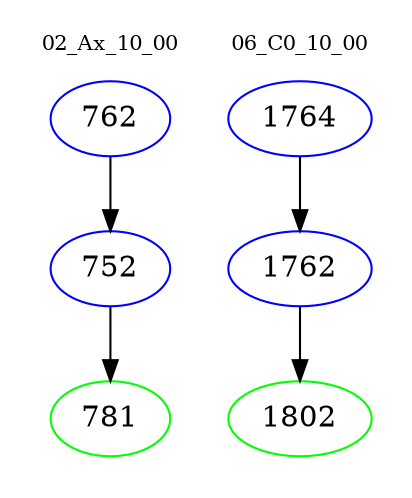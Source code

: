 digraph{
subgraph cluster_0 {
color = white
label = "02_Ax_10_00";
fontsize=10;
T0_762 [label="762", color="blue"]
T0_762 -> T0_752 [color="black"]
T0_752 [label="752", color="blue"]
T0_752 -> T0_781 [color="black"]
T0_781 [label="781", color="green"]
}
subgraph cluster_1 {
color = white
label = "06_C0_10_00";
fontsize=10;
T1_1764 [label="1764", color="blue"]
T1_1764 -> T1_1762 [color="black"]
T1_1762 [label="1762", color="blue"]
T1_1762 -> T1_1802 [color="black"]
T1_1802 [label="1802", color="green"]
}
}
